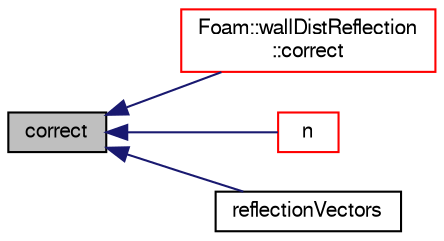 digraph "correct"
{
  bgcolor="transparent";
  edge [fontname="FreeSans",fontsize="10",labelfontname="FreeSans",labelfontsize="10"];
  node [fontname="FreeSans",fontsize="10",shape=record];
  rankdir="LR";
  Node24 [label="correct",height=0.2,width=0.4,color="black", fillcolor="grey75", style="filled", fontcolor="black"];
  Node24 -> Node25 [dir="back",color="midnightblue",fontsize="10",style="solid",fontname="FreeSans"];
  Node25 [label="Foam::wallDistReflection\l::correct",height=0.2,width=0.4,color="red",URL="$a22906.html#a3ae44b28050c3aa494c1d8e18cf618c1",tooltip="Correct for mesh geom/topo changes. "];
  Node24 -> Node28 [dir="back",color="midnightblue",fontsize="10",style="solid",fontname="FreeSans"];
  Node28 [label="n",height=0.2,width=0.4,color="red",URL="$a22894.html#aecc8f224a3beba24087f13e46dac4bdf"];
  Node24 -> Node29 [dir="back",color="midnightblue",fontsize="10",style="solid",fontname="FreeSans"];
  Node29 [label="reflectionVectors",height=0.2,width=0.4,color="black",URL="$a22894.html#a2e0e76a8aff0bd854c8f5d98682aca6e",tooltip="Construct from mesh. "];
}
